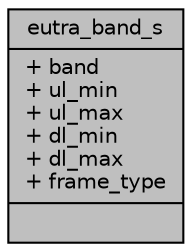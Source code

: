 digraph "eutra_band_s"
{
 // LATEX_PDF_SIZE
  edge [fontname="Helvetica",fontsize="10",labelfontname="Helvetica",labelfontsize="10"];
  node [fontname="Helvetica",fontsize="10",shape=record];
  Node1 [label="{eutra_band_s\n|+ band\l+ ul_min\l+ ul_max\l+ dl_min\l+ dl_max\l+ frame_type\l|}",height=0.2,width=0.4,color="black", fillcolor="grey75", style="filled", fontcolor="black",tooltip=" "];
}
